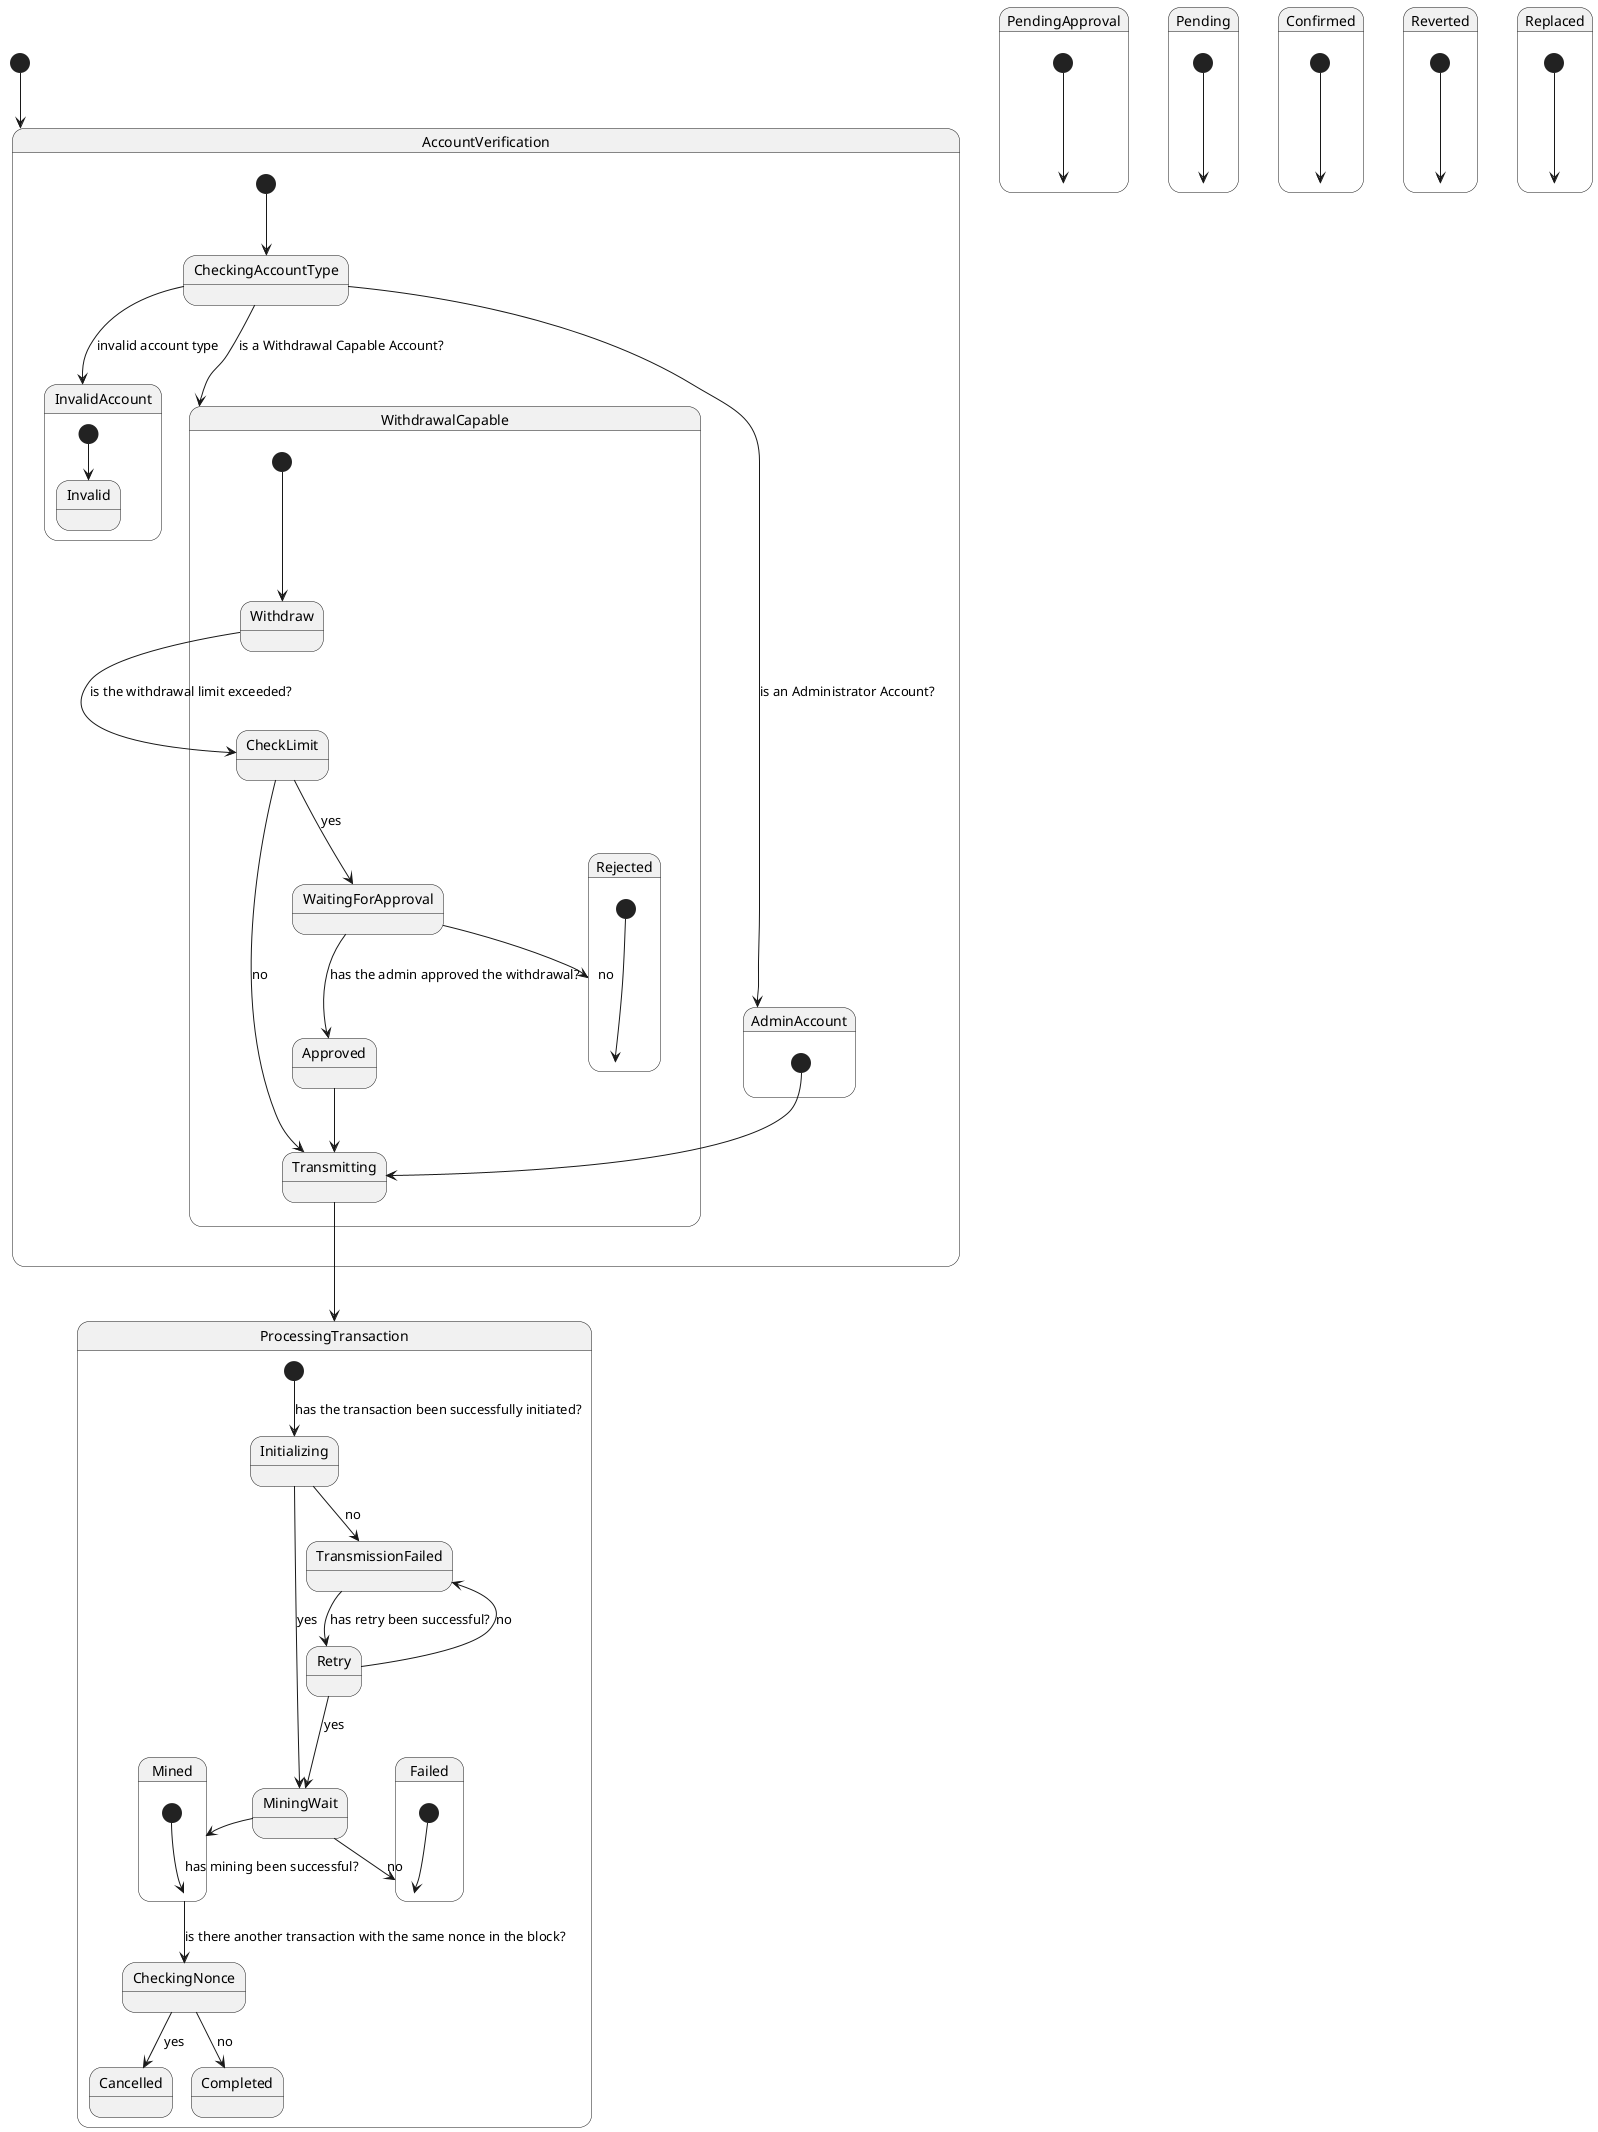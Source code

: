 ```puml
@startuml
[*] --> AccountVerification

state AccountVerification {
  [*] --> CheckingAccountType
  CheckingAccountType --> WithdrawalCapable : is a Withdrawal Capable Account?
  CheckingAccountType --> AdminAccount : is an Administrator Account?
  CheckingAccountType --> InvalidAccount : invalid account type

  state WithdrawalCapable {
    [*] --> Withdraw
    Withdraw --> CheckLimit : is the withdrawal limit exceeded?
    CheckLimit --> WaitingForApproval : yes
    CheckLimit --> Transmitting : no
    WaitingForApproval --> Approved : has the admin approved the withdrawal?
    WaitingForApproval --> Rejected : no
    Approved --> Transmitting
  }

  state AdminAccount {
    [*] --> Transmitting
  }

  state InvalidAccount {
    [*] --> Invalid
  }
}

Transmitting --> ProcessingTransaction

state ProcessingTransaction {
  [*] --> Initializing : has the transaction been successfully initiated?
  Initializing --> MiningWait : yes
  Initializing --> TransmissionFailed : no

  MiningWait --> Mined : has mining been successful?
  MiningWait --> Failed : no
  Mined --> CheckingNonce : is there another transaction with the same nonce in the block?
  CheckingNonce --> Cancelled : yes
  CheckingNonce --> Completed : no

  TransmissionFailed --> Retry : has retry been successful?
  Retry --> MiningWait : yes
  Retry --> TransmissionFailed : no
}

state PendingApproval {
  [*] --> PendingApproval
}

state Rejected {
  [*] --> Rejected
}

state Failed {
  [*] --> Failed
}

state Pending {
  [*] --> Pending
}

state Mined {
  [*] --> Mined
}

state Confirmed {
  [*] --> Confirmed
}

state Reverted {
  [*] --> Reverted
}

state Replaced {
  [*] --> Replaced
}

@enduml
```